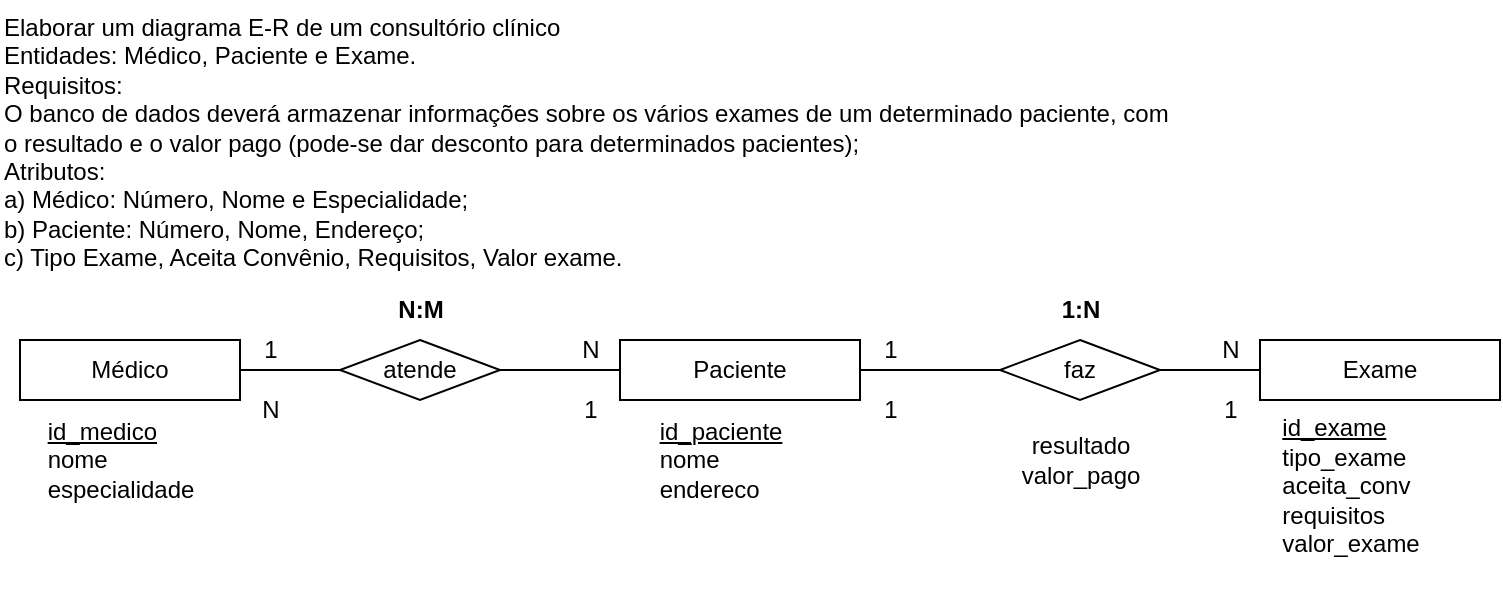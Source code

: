 <mxfile version="20.8.10" type="device"><diagram name="Page-1" id="0GZU_TGWwJ74tDiJhVEj"><mxGraphModel dx="1038" dy="707" grid="1" gridSize="10" guides="1" tooltips="1" connect="1" arrows="1" fold="1" page="1" pageScale="1" pageWidth="827" pageHeight="1169" math="0" shadow="0"><root><mxCell id="0"/><mxCell id="1" parent="0"/><mxCell id="H0pG7IaGCgMsZpMZMUOB-1" value="Elaborar um diagrama E-R de um consultório clínico&lt;br&gt;Entidades: Médico, Paciente e Exame.&lt;br&gt;Requisitos:&lt;br&gt;O banco de dados deverá armazenar informações sobre os vários exames de um determinado paciente, com o resultado e o valor pago (pode-se dar desconto para determinados pacientes);&lt;br&gt;Atributos:&lt;br&gt;a) Médico: Número, Nome e Especialidade;&lt;br&gt;b) Paciente: Número, Nome, Endereço;&lt;br&gt;c) Tipo Exame, Aceita Convênio, Requisitos, Valor exame." style="text;whiteSpace=wrap;html=1;" parent="1" vertex="1"><mxGeometry x="10" width="590" height="140" as="geometry"/></mxCell><mxCell id="H0pG7IaGCgMsZpMZMUOB-7" style="edgeStyle=orthogonalEdgeStyle;rounded=0;orthogonalLoop=1;jettySize=auto;html=1;endArrow=none;endFill=0;startArrow=none;" parent="1" source="H0pG7IaGCgMsZpMZMUOB-9" target="H0pG7IaGCgMsZpMZMUOB-5" edge="1"><mxGeometry relative="1" as="geometry"/></mxCell><mxCell id="H0pG7IaGCgMsZpMZMUOB-4" value="Médico" style="rounded=0;whiteSpace=wrap;html=1;" parent="1" vertex="1"><mxGeometry x="20" y="170" width="110" height="30" as="geometry"/></mxCell><mxCell id="H0pG7IaGCgMsZpMZMUOB-8" style="edgeStyle=orthogonalEdgeStyle;rounded=0;orthogonalLoop=1;jettySize=auto;html=1;endArrow=none;endFill=0;" parent="1" source="H0pG7IaGCgMsZpMZMUOB-5" target="H0pG7IaGCgMsZpMZMUOB-6" edge="1"><mxGeometry relative="1" as="geometry"/></mxCell><mxCell id="H0pG7IaGCgMsZpMZMUOB-5" value="Paciente" style="rounded=0;whiteSpace=wrap;html=1;" parent="1" vertex="1"><mxGeometry x="320" y="170" width="120" height="30" as="geometry"/></mxCell><mxCell id="H0pG7IaGCgMsZpMZMUOB-6" value="Exame" style="rounded=0;whiteSpace=wrap;html=1;" parent="1" vertex="1"><mxGeometry x="640" y="170" width="120" height="30" as="geometry"/></mxCell><mxCell id="H0pG7IaGCgMsZpMZMUOB-11" value="" style="edgeStyle=orthogonalEdgeStyle;rounded=0;orthogonalLoop=1;jettySize=auto;html=1;endArrow=none;endFill=0;" parent="1" source="H0pG7IaGCgMsZpMZMUOB-4" target="H0pG7IaGCgMsZpMZMUOB-9" edge="1"><mxGeometry relative="1" as="geometry"><mxPoint x="130" y="185" as="sourcePoint"/><mxPoint x="320" y="185" as="targetPoint"/></mxGeometry></mxCell><mxCell id="H0pG7IaGCgMsZpMZMUOB-9" value="atende" style="rhombus;whiteSpace=wrap;html=1;" parent="1" vertex="1"><mxGeometry x="180" y="170" width="80" height="30" as="geometry"/></mxCell><mxCell id="H0pG7IaGCgMsZpMZMUOB-12" value="faz" style="rhombus;whiteSpace=wrap;html=1;" parent="1" vertex="1"><mxGeometry x="510" y="170" width="80" height="30" as="geometry"/></mxCell><mxCell id="H0pG7IaGCgMsZpMZMUOB-13" value="&lt;div style=&quot;text-align: left;&quot;&gt;&lt;span style=&quot;background-color: initial;&quot;&gt;&lt;u&gt;id_medico&lt;/u&gt;&lt;/span&gt;&lt;/div&gt;&lt;div style=&quot;text-align: left;&quot;&gt;&lt;span style=&quot;background-color: initial;&quot;&gt;nome&lt;/span&gt;&lt;/div&gt;&lt;div style=&quot;text-align: left;&quot;&gt;&lt;span style=&quot;background-color: initial;&quot;&gt;especialidade&lt;/span&gt;&lt;/div&gt;" style="text;html=1;align=center;verticalAlign=middle;resizable=0;points=[];autosize=1;strokeColor=none;fillColor=none;" parent="1" vertex="1"><mxGeometry x="20" y="200" width="100" height="60" as="geometry"/></mxCell><mxCell id="H0pG7IaGCgMsZpMZMUOB-14" value="&lt;div style=&quot;text-align: left;&quot;&gt;&lt;span style=&quot;background-color: initial;&quot;&gt;&lt;u&gt;id_paciente&lt;/u&gt;&lt;/span&gt;&lt;/div&gt;&lt;div style=&quot;text-align: left;&quot;&gt;&lt;span style=&quot;background-color: initial;&quot;&gt;nome&lt;/span&gt;&lt;/div&gt;&lt;div style=&quot;text-align: left;&quot;&gt;&lt;span style=&quot;background-color: initial;&quot;&gt;endereco&lt;/span&gt;&lt;/div&gt;" style="text;html=1;align=center;verticalAlign=middle;resizable=0;points=[];autosize=1;strokeColor=none;fillColor=none;" parent="1" vertex="1"><mxGeometry x="330" y="200" width="80" height="60" as="geometry"/></mxCell><mxCell id="H0pG7IaGCgMsZpMZMUOB-15" value="&lt;div style=&quot;text-align: left;&quot;&gt;&lt;span style=&quot;background-color: initial;&quot;&gt;&lt;u&gt;id_exame&lt;/u&gt;&lt;/span&gt;&lt;/div&gt;&lt;div style=&quot;text-align: left;&quot;&gt;&lt;span style=&quot;background-color: initial;&quot;&gt;tipo_exame&lt;/span&gt;&lt;/div&gt;&lt;div style=&quot;text-align: left;&quot;&gt;&lt;span style=&quot;background-color: initial;&quot;&gt;aceita_conv&lt;/span&gt;&lt;/div&gt;&lt;div style=&quot;text-align: left;&quot;&gt;&lt;span style=&quot;background-color: initial;&quot;&gt;requisitos&lt;/span&gt;&lt;/div&gt;&lt;div style=&quot;text-align: left;&quot;&gt;&lt;span style=&quot;background-color: initial;&quot;&gt;valor_exame&lt;/span&gt;&lt;/div&gt;&lt;div style=&quot;text-align: left;&quot;&gt;&lt;span style=&quot;background-color: initial;&quot;&gt;&lt;br&gt;&lt;/span&gt;&lt;/div&gt;" style="text;html=1;align=center;verticalAlign=middle;resizable=0;points=[];autosize=1;strokeColor=none;fillColor=none;" parent="1" vertex="1"><mxGeometry x="640" y="200" width="90" height="100" as="geometry"/></mxCell><mxCell id="H0pG7IaGCgMsZpMZMUOB-16" value="1" style="text;html=1;align=center;verticalAlign=middle;resizable=0;points=[];autosize=1;strokeColor=none;fillColor=none;" parent="1" vertex="1"><mxGeometry x="130" y="160" width="30" height="30" as="geometry"/></mxCell><mxCell id="H0pG7IaGCgMsZpMZMUOB-17" value="N" style="text;html=1;align=center;verticalAlign=middle;resizable=0;points=[];autosize=1;strokeColor=none;fillColor=none;" parent="1" vertex="1"><mxGeometry x="290" y="160" width="30" height="30" as="geometry"/></mxCell><mxCell id="H0pG7IaGCgMsZpMZMUOB-18" value="1" style="text;html=1;align=center;verticalAlign=middle;resizable=0;points=[];autosize=1;strokeColor=none;fillColor=none;" parent="1" vertex="1"><mxGeometry x="440" y="160" width="30" height="30" as="geometry"/></mxCell><mxCell id="H0pG7IaGCgMsZpMZMUOB-22" value="N" style="text;html=1;align=center;verticalAlign=middle;resizable=0;points=[];autosize=1;strokeColor=none;fillColor=none;" parent="1" vertex="1"><mxGeometry x="610" y="160" width="30" height="30" as="geometry"/></mxCell><mxCell id="H0pG7IaGCgMsZpMZMUOB-23" value="1" style="text;html=1;align=center;verticalAlign=middle;resizable=0;points=[];autosize=1;strokeColor=none;fillColor=none;" parent="1" vertex="1"><mxGeometry x="610" y="190" width="30" height="30" as="geometry"/></mxCell><mxCell id="H0pG7IaGCgMsZpMZMUOB-24" value="1" style="text;html=1;align=center;verticalAlign=middle;resizable=0;points=[];autosize=1;strokeColor=none;fillColor=none;" parent="1" vertex="1"><mxGeometry x="440" y="190" width="30" height="30" as="geometry"/></mxCell><mxCell id="H0pG7IaGCgMsZpMZMUOB-25" value="1" style="text;html=1;align=center;verticalAlign=middle;resizable=0;points=[];autosize=1;strokeColor=none;fillColor=none;" parent="1" vertex="1"><mxGeometry x="290" y="190" width="30" height="30" as="geometry"/></mxCell><mxCell id="H0pG7IaGCgMsZpMZMUOB-26" value="N" style="text;html=1;align=center;verticalAlign=middle;resizable=0;points=[];autosize=1;strokeColor=none;fillColor=none;" parent="1" vertex="1"><mxGeometry x="130" y="190" width="30" height="30" as="geometry"/></mxCell><mxCell id="H0pG7IaGCgMsZpMZMUOB-28" value="N:M" style="text;html=1;align=center;verticalAlign=middle;resizable=0;points=[];autosize=1;strokeColor=none;fillColor=none;fontStyle=1" parent="1" vertex="1"><mxGeometry x="195" y="140" width="50" height="30" as="geometry"/></mxCell><mxCell id="H0pG7IaGCgMsZpMZMUOB-29" value="1:N" style="text;html=1;align=center;verticalAlign=middle;resizable=0;points=[];autosize=1;strokeColor=none;fillColor=none;fontStyle=1" parent="1" vertex="1"><mxGeometry x="530" y="140" width="40" height="30" as="geometry"/></mxCell><mxCell id="H0pG7IaGCgMsZpMZMUOB-30" value="resultado&lt;br&gt;valor_pago" style="text;html=1;align=center;verticalAlign=middle;resizable=0;points=[];autosize=1;strokeColor=none;fillColor=none;" parent="1" vertex="1"><mxGeometry x="510" y="210" width="80" height="40" as="geometry"/></mxCell></root></mxGraphModel></diagram></mxfile>